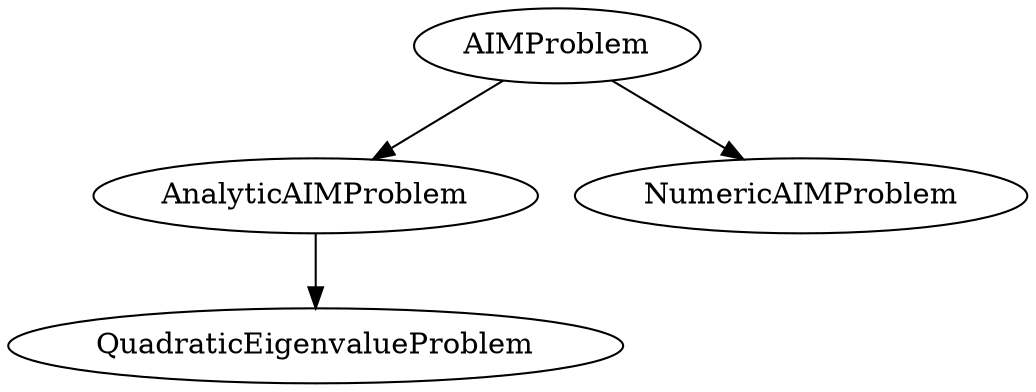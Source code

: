 // dot -Tsvg types.gv -o types.svg
digraph types {
     AIMProblem->AnalyticAIMProblem;
     AIMProblem->NumericAIMProblem;
     AnalyticAIMProblem->QuadraticEigenvalueProblem
}
